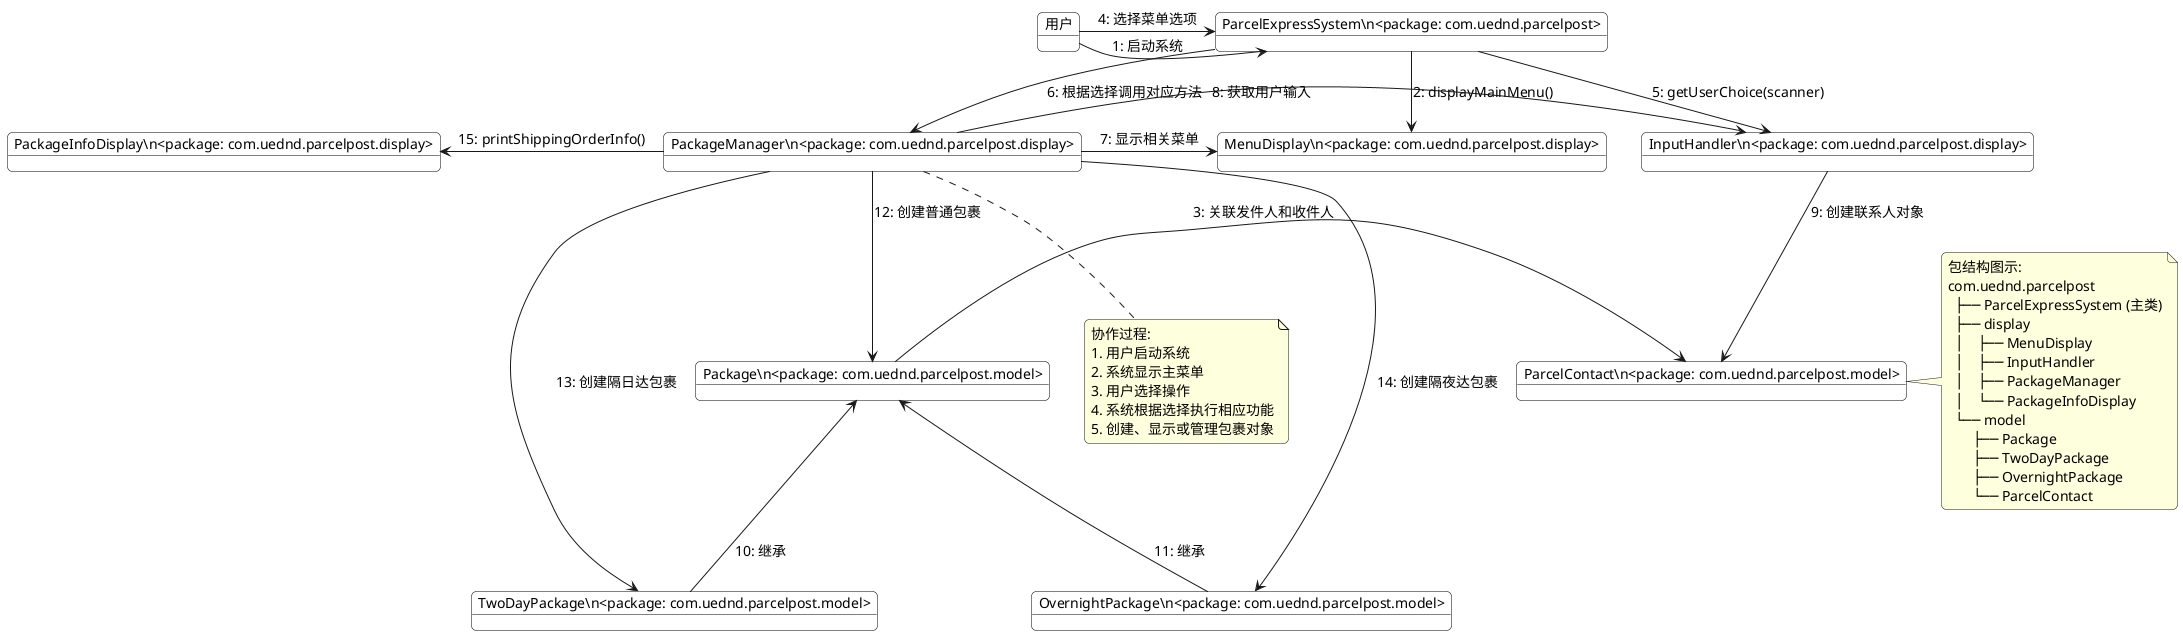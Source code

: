 @startuml 包裹快递服务系统协作图

' 包结构说明:
' - 主类: com.uednd.parcelpost.ParcelExpressSystem
' - 模型类: com.uednd.parcelpost.model.*
' - 显示类: com.uednd.parcelpost.display.*

skinparam backgroundColor white
skinparam handwritten false
skinparam defaultFontName Microsoft YaHei
skinparam defaultFontSize 14
skinparam roundCorner 10
skinparam shadowing false

skinparam object {
  BackgroundColor #FFFFFF
  BorderColor #000000
  FontColor #000000
}

object "用户" as user
object "ParcelExpressSystem\\n<package: com.uednd.parcelpost>" as main
object "MenuDisplay\\n<package: com.uednd.parcelpost.display>" as menu
object "InputHandler\\n<package: com.uednd.parcelpost.display>" as input
object "PackageManager\\n<package: com.uednd.parcelpost.display>" as manager
object "PackageInfoDisplay\\n<package: com.uednd.parcelpost.display>" as display
object "Package\\n<package: com.uednd.parcelpost.model>" as package
object "TwoDayPackage\\n<package: com.uednd.parcelpost.model>" as twoDay
object "OvernightPackage\\n<package: com.uednd.parcelpost.model>" as overnight
object "ParcelContact\\n<package: com.uednd.parcelpost.model>" as contact

user -right-> main : "1: 启动系统"
user -right-> main : "4: 选择菜单选项"

main -down-> menu : "2: displayMainMenu()"
main -down-> input : "5: getUserChoice(scanner)"
main -down-> manager : "6: 根据选择调用对应方法"

manager -right-> menu : "7: 显示相关菜单"
manager -right-> input : "8: 获取用户输入"
manager -down-> package : "12: 创建普通包裹"
manager -down-> twoDay : "13: 创建隔日达包裹"
manager -down-> overnight : "14: 创建隔夜达包裹"
manager -left-> display : "15: printShippingOrderInfo()"

input -down-> contact : "9: 创建联系人对象"

package -left-> contact : "3: 关联发件人和收件人"
twoDay -up-> package : "10: 继承"
overnight -up-> package : "11: 继承"

note bottom of manager
  协作过程:
  1. 用户启动系统
  2. 系统显示主菜单
  3. 用户选择操作
  4. 系统根据选择执行相应功能
  5. 创建、显示或管理包裹对象
end note

note right of contact
  包结构图示:
  com.uednd.parcelpost
    ├── ParcelExpressSystem (主类)
    ├── display
    │    ├── MenuDisplay
    │    ├── InputHandler
    │    ├── PackageManager
    │    └── PackageInfoDisplay
    └── model
         ├── Package
         ├── TwoDayPackage
         ├── OvernightPackage
         └── ParcelContact
end note

@enduml 